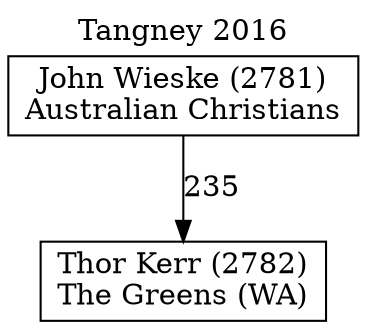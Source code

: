 // House preference flow
digraph "Thor Kerr (2782)_Tangney_2016" {
	graph [label="Tangney 2016" labelloc=t mclimit=10]
	node [shape=box]
	"Thor Kerr (2782)" [label="Thor Kerr (2782)
The Greens (WA)"]
	"John Wieske (2781)" [label="John Wieske (2781)
Australian Christians"]
	"John Wieske (2781)" -> "Thor Kerr (2782)" [label=235]
}
